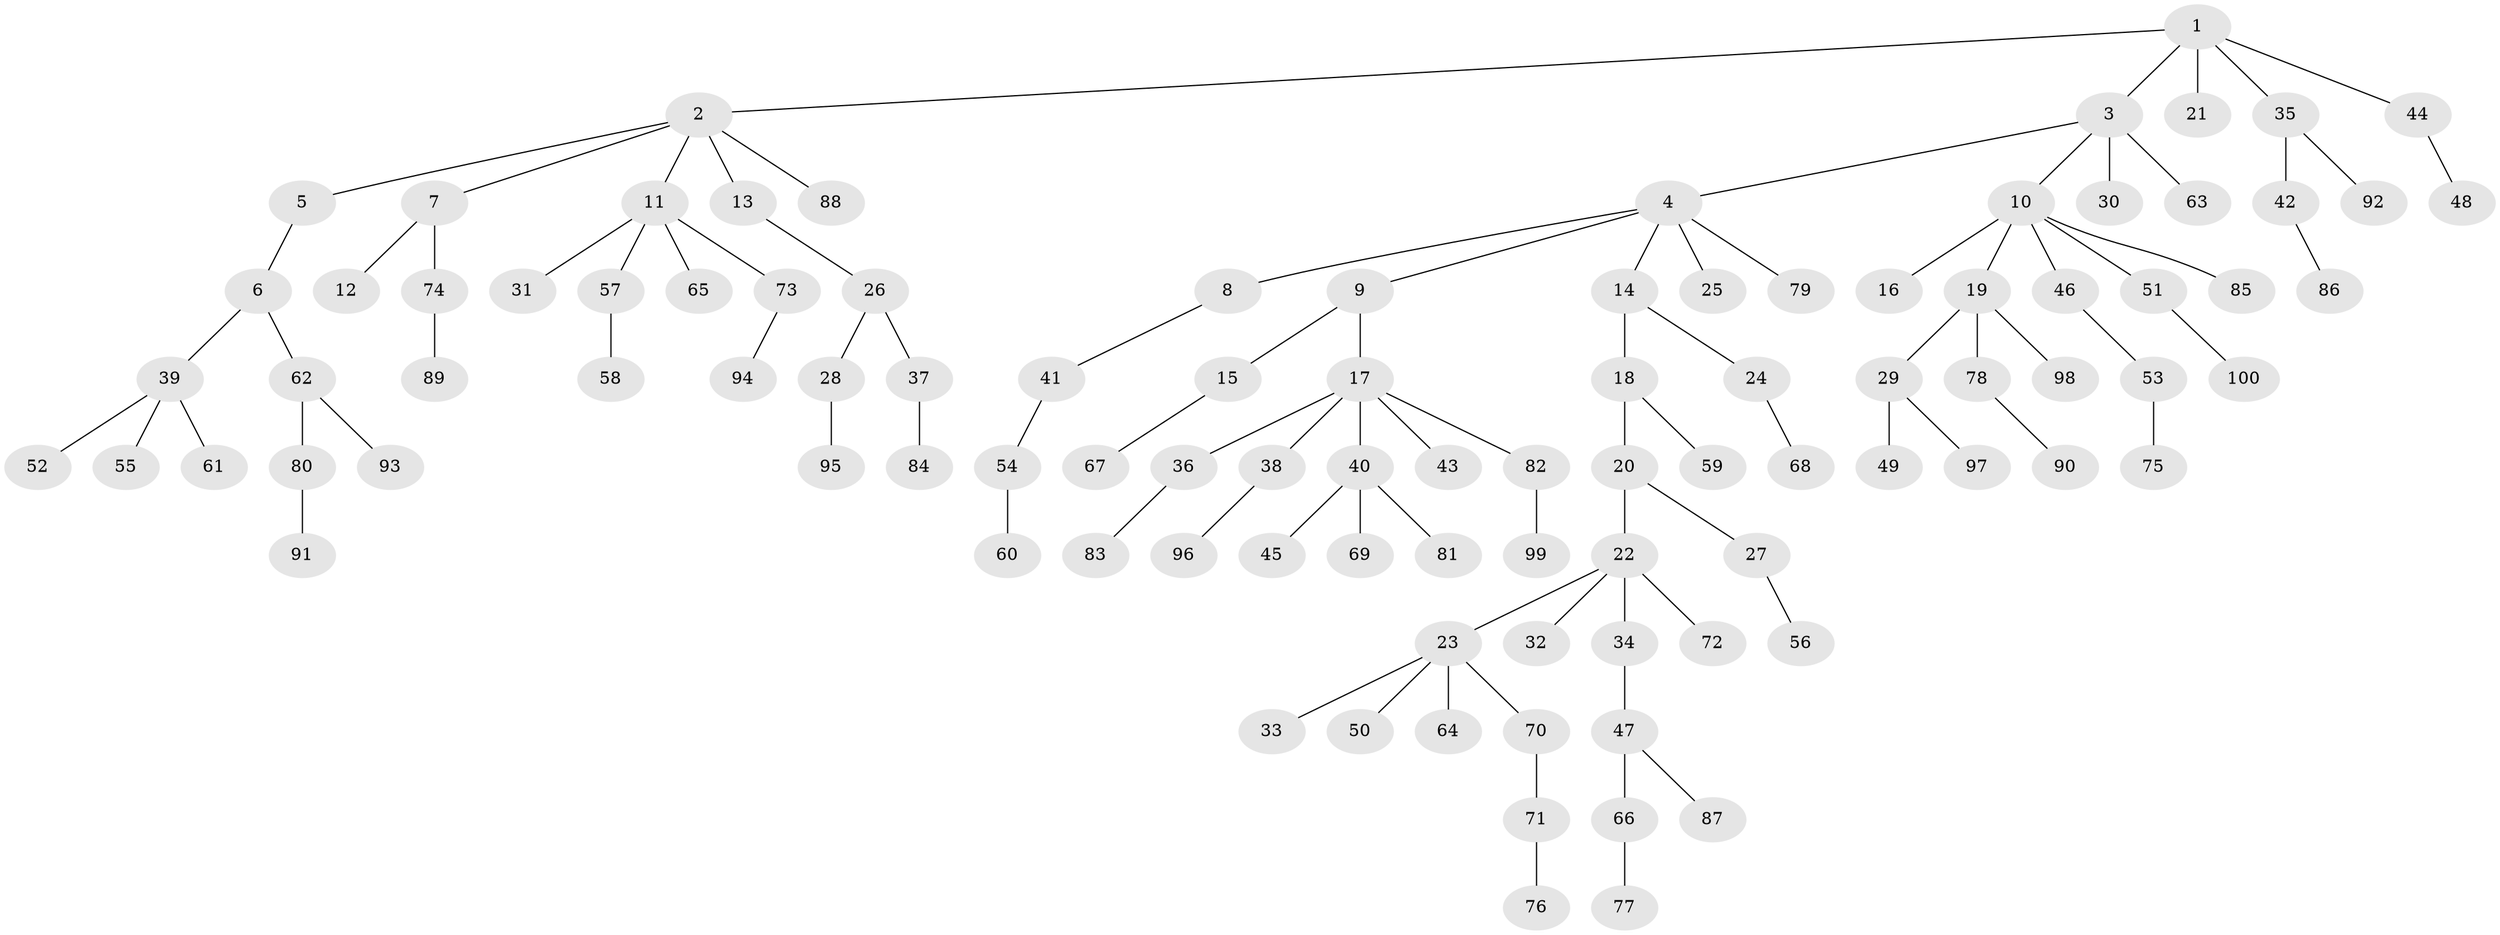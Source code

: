 // Generated by graph-tools (version 1.1) at 2025/11/02/21/25 10:11:10]
// undirected, 100 vertices, 99 edges
graph export_dot {
graph [start="1"]
  node [color=gray90,style=filled];
  1;
  2;
  3;
  4;
  5;
  6;
  7;
  8;
  9;
  10;
  11;
  12;
  13;
  14;
  15;
  16;
  17;
  18;
  19;
  20;
  21;
  22;
  23;
  24;
  25;
  26;
  27;
  28;
  29;
  30;
  31;
  32;
  33;
  34;
  35;
  36;
  37;
  38;
  39;
  40;
  41;
  42;
  43;
  44;
  45;
  46;
  47;
  48;
  49;
  50;
  51;
  52;
  53;
  54;
  55;
  56;
  57;
  58;
  59;
  60;
  61;
  62;
  63;
  64;
  65;
  66;
  67;
  68;
  69;
  70;
  71;
  72;
  73;
  74;
  75;
  76;
  77;
  78;
  79;
  80;
  81;
  82;
  83;
  84;
  85;
  86;
  87;
  88;
  89;
  90;
  91;
  92;
  93;
  94;
  95;
  96;
  97;
  98;
  99;
  100;
  1 -- 2;
  1 -- 3;
  1 -- 21;
  1 -- 35;
  1 -- 44;
  2 -- 5;
  2 -- 7;
  2 -- 11;
  2 -- 13;
  2 -- 88;
  3 -- 4;
  3 -- 10;
  3 -- 30;
  3 -- 63;
  4 -- 8;
  4 -- 9;
  4 -- 14;
  4 -- 25;
  4 -- 79;
  5 -- 6;
  6 -- 39;
  6 -- 62;
  7 -- 12;
  7 -- 74;
  8 -- 41;
  9 -- 15;
  9 -- 17;
  10 -- 16;
  10 -- 19;
  10 -- 46;
  10 -- 51;
  10 -- 85;
  11 -- 31;
  11 -- 57;
  11 -- 65;
  11 -- 73;
  13 -- 26;
  14 -- 18;
  14 -- 24;
  15 -- 67;
  17 -- 36;
  17 -- 38;
  17 -- 40;
  17 -- 43;
  17 -- 82;
  18 -- 20;
  18 -- 59;
  19 -- 29;
  19 -- 78;
  19 -- 98;
  20 -- 22;
  20 -- 27;
  22 -- 23;
  22 -- 32;
  22 -- 34;
  22 -- 72;
  23 -- 33;
  23 -- 50;
  23 -- 64;
  23 -- 70;
  24 -- 68;
  26 -- 28;
  26 -- 37;
  27 -- 56;
  28 -- 95;
  29 -- 49;
  29 -- 97;
  34 -- 47;
  35 -- 42;
  35 -- 92;
  36 -- 83;
  37 -- 84;
  38 -- 96;
  39 -- 52;
  39 -- 55;
  39 -- 61;
  40 -- 45;
  40 -- 69;
  40 -- 81;
  41 -- 54;
  42 -- 86;
  44 -- 48;
  46 -- 53;
  47 -- 66;
  47 -- 87;
  51 -- 100;
  53 -- 75;
  54 -- 60;
  57 -- 58;
  62 -- 80;
  62 -- 93;
  66 -- 77;
  70 -- 71;
  71 -- 76;
  73 -- 94;
  74 -- 89;
  78 -- 90;
  80 -- 91;
  82 -- 99;
}
